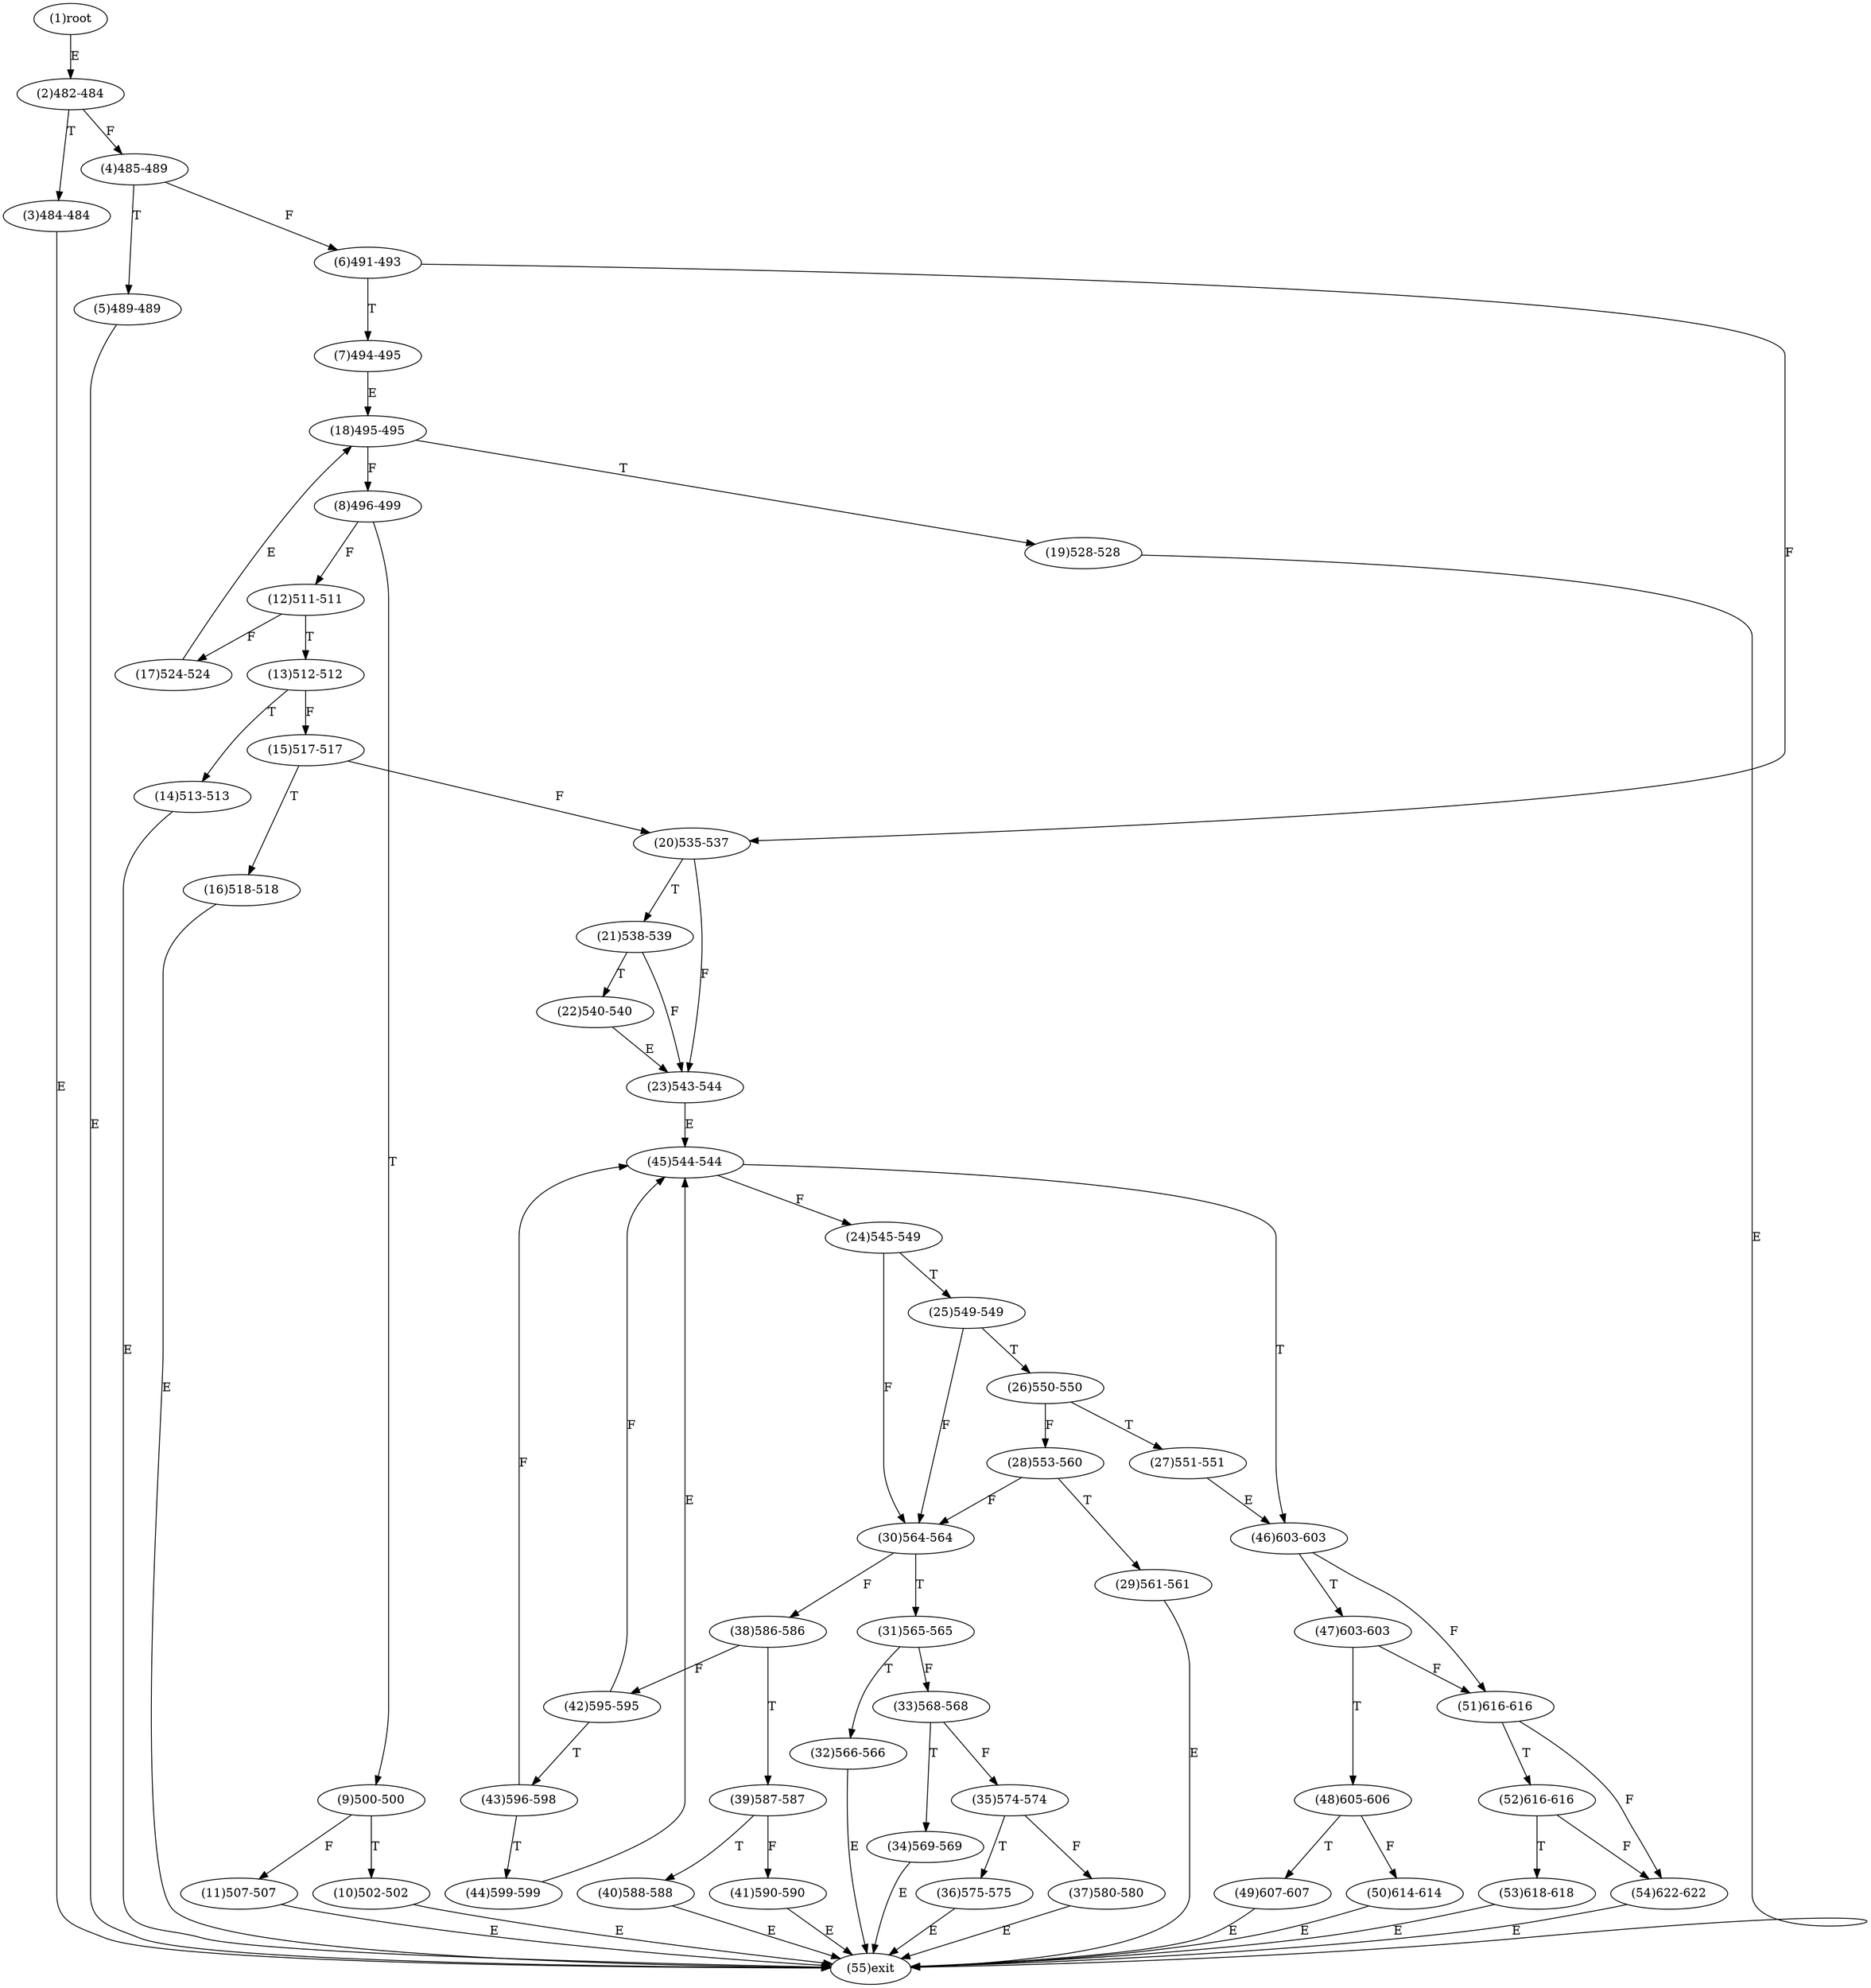 digraph "" { 
1[ label="(1)root"];
2[ label="(2)482-484"];
3[ label="(3)484-484"];
4[ label="(4)485-489"];
5[ label="(5)489-489"];
6[ label="(6)491-493"];
7[ label="(7)494-495"];
8[ label="(8)496-499"];
9[ label="(9)500-500"];
10[ label="(10)502-502"];
11[ label="(11)507-507"];
12[ label="(12)511-511"];
13[ label="(13)512-512"];
14[ label="(14)513-513"];
15[ label="(15)517-517"];
17[ label="(17)524-524"];
16[ label="(16)518-518"];
19[ label="(19)528-528"];
18[ label="(18)495-495"];
21[ label="(21)538-539"];
20[ label="(20)535-537"];
23[ label="(23)543-544"];
22[ label="(22)540-540"];
25[ label="(25)549-549"];
24[ label="(24)545-549"];
27[ label="(27)551-551"];
26[ label="(26)550-550"];
29[ label="(29)561-561"];
28[ label="(28)553-560"];
31[ label="(31)565-565"];
30[ label="(30)564-564"];
34[ label="(34)569-569"];
35[ label="(35)574-574"];
32[ label="(32)566-566"];
33[ label="(33)568-568"];
38[ label="(38)586-586"];
39[ label="(39)587-587"];
36[ label="(36)575-575"];
37[ label="(37)580-580"];
42[ label="(42)595-595"];
43[ label="(43)596-598"];
40[ label="(40)588-588"];
41[ label="(41)590-590"];
46[ label="(46)603-603"];
47[ label="(47)603-603"];
44[ label="(44)599-599"];
45[ label="(45)544-544"];
51[ label="(51)616-616"];
50[ label="(50)614-614"];
49[ label="(49)607-607"];
48[ label="(48)605-606"];
55[ label="(55)exit"];
54[ label="(54)622-622"];
53[ label="(53)618-618"];
52[ label="(52)616-616"];
1->2[ label="E"];
2->4[ label="F"];
2->3[ label="T"];
3->55[ label="E"];
4->6[ label="F"];
4->5[ label="T"];
5->55[ label="E"];
6->20[ label="F"];
6->7[ label="T"];
7->18[ label="E"];
8->12[ label="F"];
8->9[ label="T"];
9->11[ label="F"];
9->10[ label="T"];
10->55[ label="E"];
11->55[ label="E"];
12->17[ label="F"];
12->13[ label="T"];
13->15[ label="F"];
13->14[ label="T"];
14->55[ label="E"];
15->20[ label="F"];
15->16[ label="T"];
16->55[ label="E"];
17->18[ label="E"];
18->8[ label="F"];
18->19[ label="T"];
19->55[ label="E"];
20->23[ label="F"];
20->21[ label="T"];
21->23[ label="F"];
21->22[ label="T"];
22->23[ label="E"];
23->45[ label="E"];
24->30[ label="F"];
24->25[ label="T"];
25->30[ label="F"];
25->26[ label="T"];
26->28[ label="F"];
26->27[ label="T"];
27->46[ label="E"];
28->30[ label="F"];
28->29[ label="T"];
29->55[ label="E"];
30->38[ label="F"];
30->31[ label="T"];
31->33[ label="F"];
31->32[ label="T"];
32->55[ label="E"];
33->35[ label="F"];
33->34[ label="T"];
34->55[ label="E"];
35->37[ label="F"];
35->36[ label="T"];
36->55[ label="E"];
37->55[ label="E"];
38->42[ label="F"];
38->39[ label="T"];
39->41[ label="F"];
39->40[ label="T"];
40->55[ label="E"];
41->55[ label="E"];
42->45[ label="F"];
42->43[ label="T"];
43->45[ label="F"];
43->44[ label="T"];
44->45[ label="E"];
45->24[ label="F"];
45->46[ label="T"];
46->51[ label="F"];
46->47[ label="T"];
47->51[ label="F"];
47->48[ label="T"];
48->50[ label="F"];
48->49[ label="T"];
49->55[ label="E"];
50->55[ label="E"];
51->54[ label="F"];
51->52[ label="T"];
52->54[ label="F"];
52->53[ label="T"];
53->55[ label="E"];
54->55[ label="E"];
}